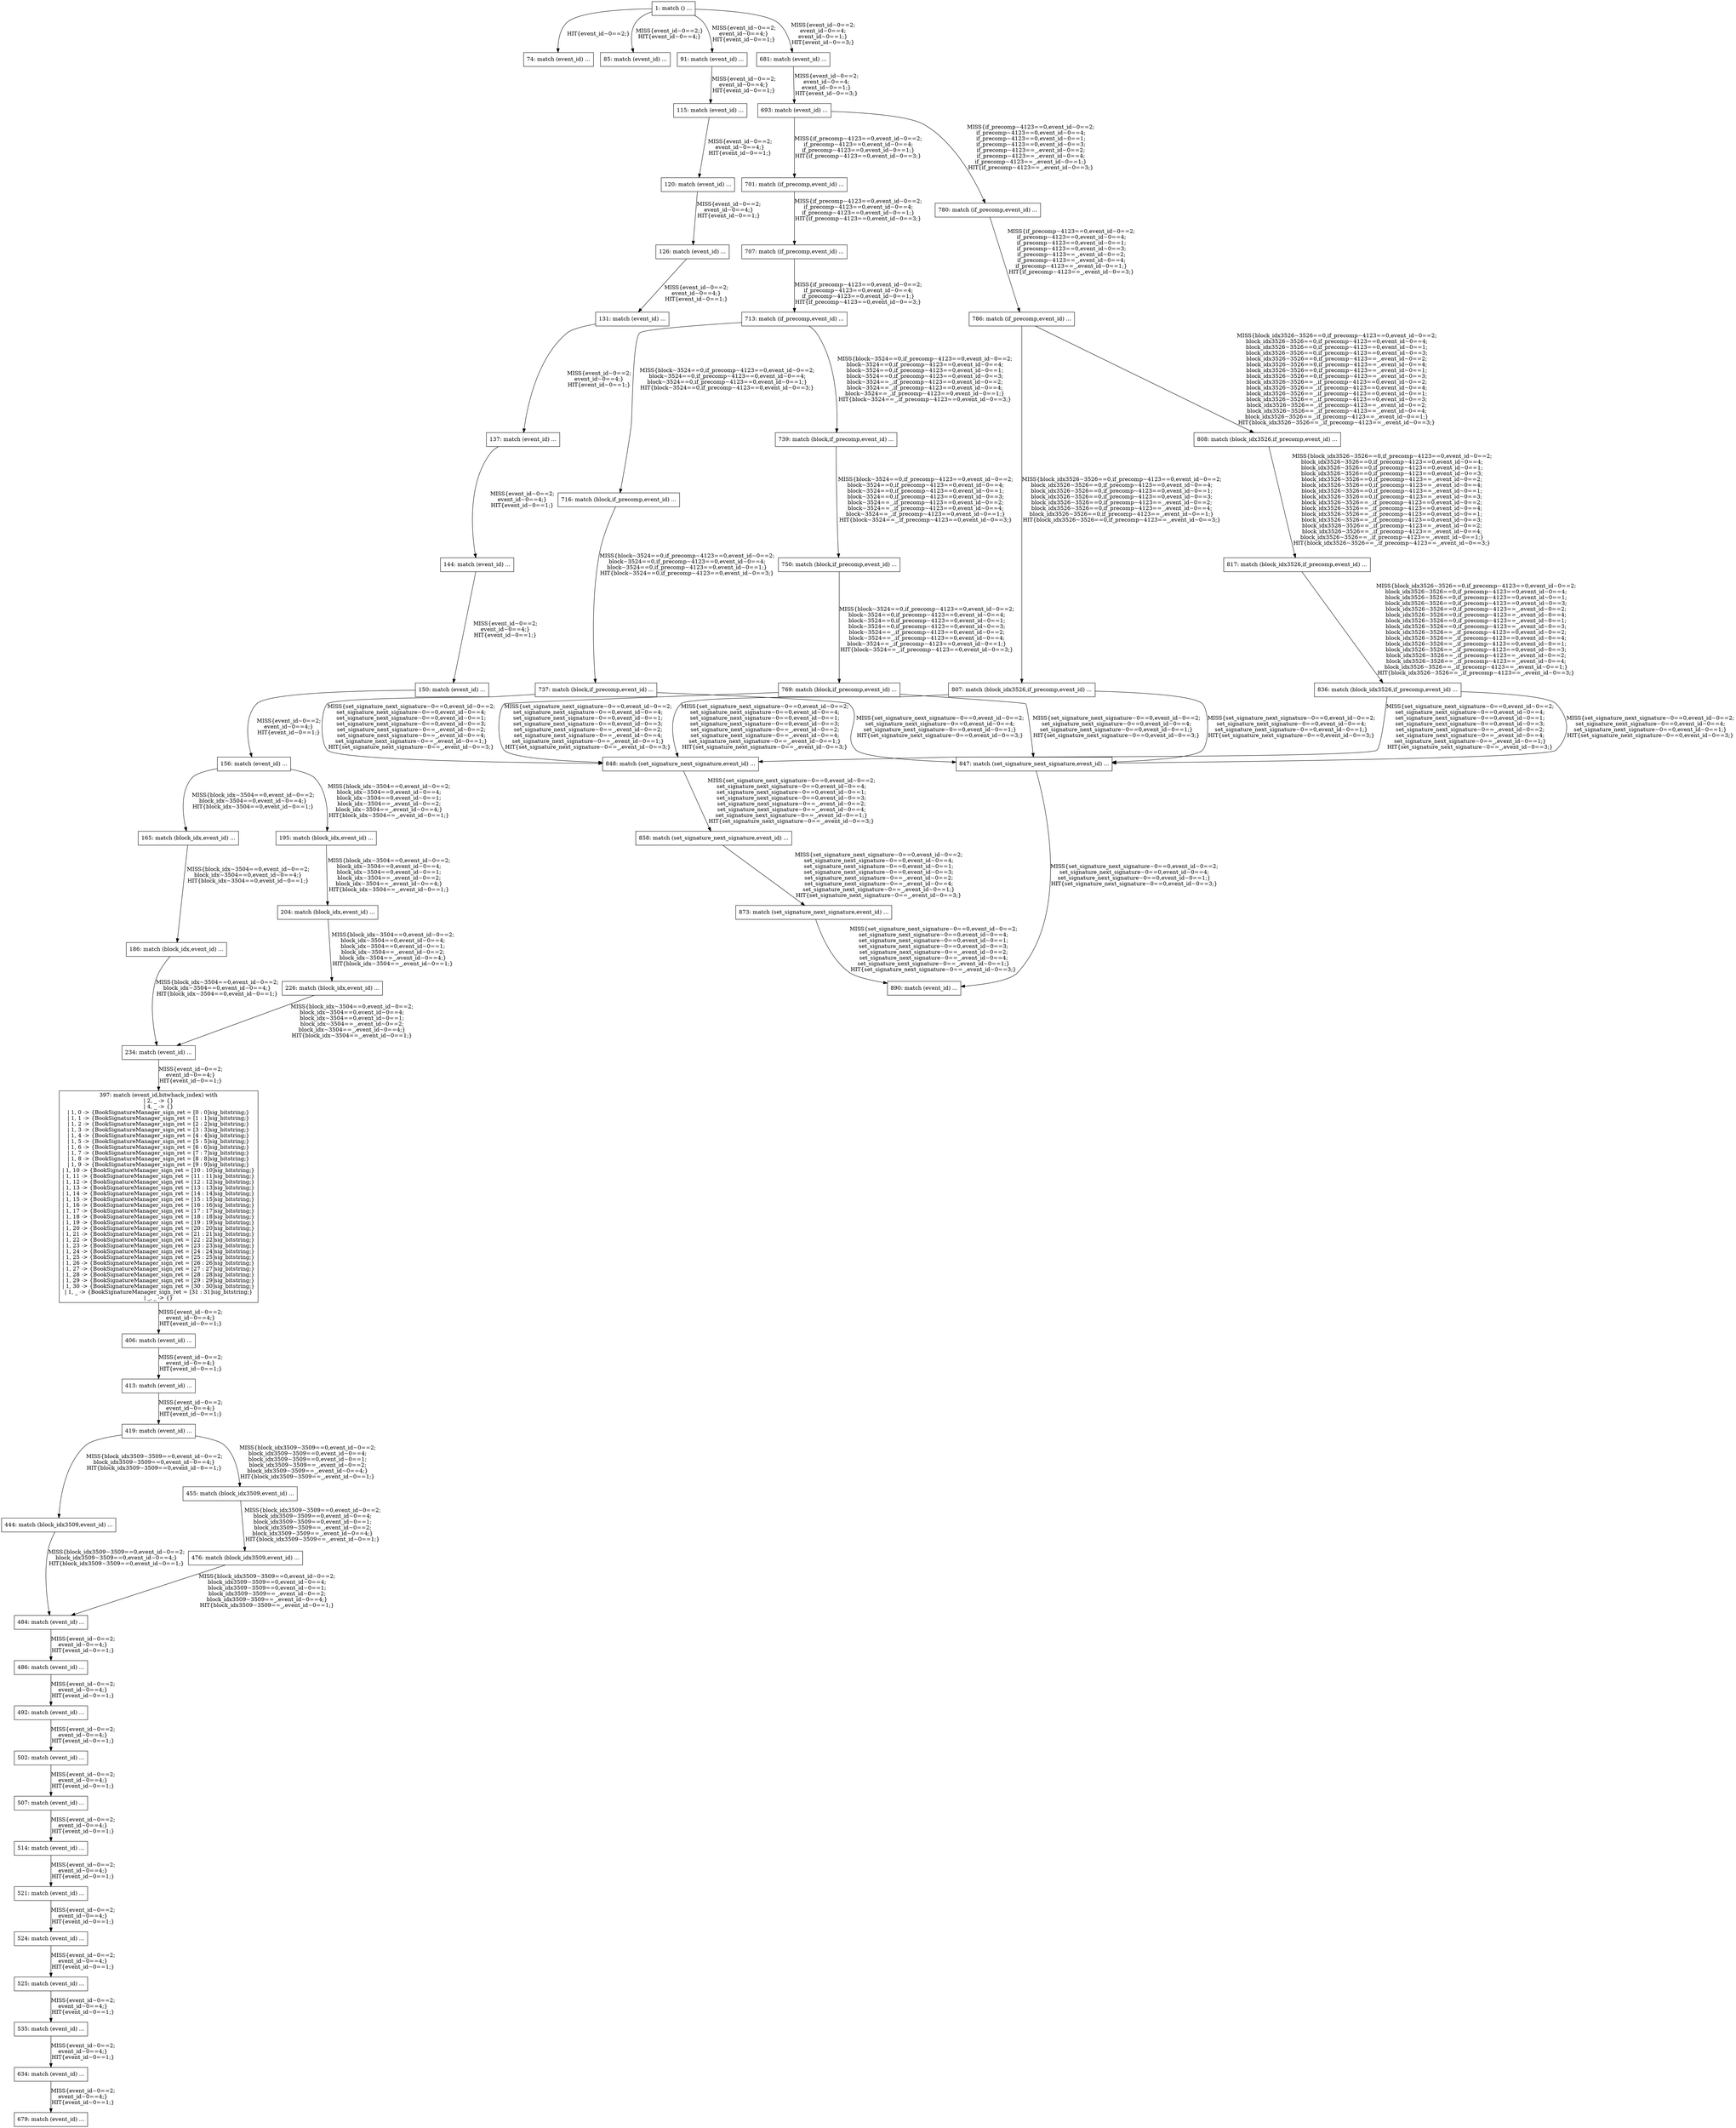 digraph G {
  "1: match () ...
" [shape=box, ];
  "74: match (event_id) ...
" [shape=box, ];
  "85: match (event_id) ...
" [shape=box, ];
  "91: match (event_id) ...
" [shape=box, ];
  "115: match (event_id) ...
" [shape=box, ];
  "120: match (event_id) ...
" [shape=box, ];
  "126: match (event_id) ...
" [shape=box, ];
  "131: match (event_id) ...
" [shape=box, ];
  "137: match (event_id) ...
" [shape=box, ];
  "144: match (event_id) ...
" [shape=box, ];
  "150: match (event_id) ...
" [shape=box, ];
  "156: match (event_id) ...
" [shape=box, ];
  "165: match (block_idx,event_id) ...
" [shape=box, ];
  "186: match (block_idx,event_id) ...
" [shape=box, ];
  "195: match (block_idx,event_id) ...
" [shape=box, ];
  "204: match (block_idx,event_id) ...
" [shape=box, ];
  "226: match (block_idx,event_id) ...
" [shape=box, ];
  "234: match (event_id) ...
" [shape=box, ];
  "397: match (event_id,bitwhack_index) with
| 2, _ -> {}
| 4, _ -> {}
| 1, 0 -> {BookSignatureManager_sign_ret = [0 : 0]sig_bitstring;}
| 1, 1 -> {BookSignatureManager_sign_ret = [1 : 1]sig_bitstring;}
| 1, 2 -> {BookSignatureManager_sign_ret = [2 : 2]sig_bitstring;}
| 1, 3 -> {BookSignatureManager_sign_ret = [3 : 3]sig_bitstring;}
| 1, 4 -> {BookSignatureManager_sign_ret = [4 : 4]sig_bitstring;}
| 1, 5 -> {BookSignatureManager_sign_ret = [5 : 5]sig_bitstring;}
| 1, 6 -> {BookSignatureManager_sign_ret = [6 : 6]sig_bitstring;}
| 1, 7 -> {BookSignatureManager_sign_ret = [7 : 7]sig_bitstring;}
| 1, 8 -> {BookSignatureManager_sign_ret = [8 : 8]sig_bitstring;}
| 1, 9 -> {BookSignatureManager_sign_ret = [9 : 9]sig_bitstring;}
| 1, 10 -> {BookSignatureManager_sign_ret = [10 : 10]sig_bitstring;}
| 1, 11 -> {BookSignatureManager_sign_ret = [11 : 11]sig_bitstring;}
| 1, 12 -> {BookSignatureManager_sign_ret = [12 : 12]sig_bitstring;}
| 1, 13 -> {BookSignatureManager_sign_ret = [13 : 13]sig_bitstring;}
| 1, 14 -> {BookSignatureManager_sign_ret = [14 : 14]sig_bitstring;}
| 1, 15 -> {BookSignatureManager_sign_ret = [15 : 15]sig_bitstring;}
| 1, 16 -> {BookSignatureManager_sign_ret = [16 : 16]sig_bitstring;}
| 1, 17 -> {BookSignatureManager_sign_ret = [17 : 17]sig_bitstring;}
| 1, 18 -> {BookSignatureManager_sign_ret = [18 : 18]sig_bitstring;}
| 1, 19 -> {BookSignatureManager_sign_ret = [19 : 19]sig_bitstring;}
| 1, 20 -> {BookSignatureManager_sign_ret = [20 : 20]sig_bitstring;}
| 1, 21 -> {BookSignatureManager_sign_ret = [21 : 21]sig_bitstring;}
| 1, 22 -> {BookSignatureManager_sign_ret = [22 : 22]sig_bitstring;}
| 1, 23 -> {BookSignatureManager_sign_ret = [23 : 23]sig_bitstring;}
| 1, 24 -> {BookSignatureManager_sign_ret = [24 : 24]sig_bitstring;}
| 1, 25 -> {BookSignatureManager_sign_ret = [25 : 25]sig_bitstring;}
| 1, 26 -> {BookSignatureManager_sign_ret = [26 : 26]sig_bitstring;}
| 1, 27 -> {BookSignatureManager_sign_ret = [27 : 27]sig_bitstring;}
| 1, 28 -> {BookSignatureManager_sign_ret = [28 : 28]sig_bitstring;}
| 1, 29 -> {BookSignatureManager_sign_ret = [29 : 29]sig_bitstring;}
| 1, 30 -> {BookSignatureManager_sign_ret = [30 : 30]sig_bitstring;}
| 1, _ -> {BookSignatureManager_sign_ret = [31 : 31]sig_bitstring;}
| _, _ -> {}" [
  shape=box, ];
  "406: match (event_id) ...
" [shape=box, ];
  "413: match (event_id) ...
" [shape=box, ];
  "419: match (event_id) ...
" [shape=box, ];
  "444: match (block_idx3509,event_id) ...
" [shape=box, ];
  "455: match (block_idx3509,event_id) ...
" [shape=box, ];
  "476: match (block_idx3509,event_id) ...
" [shape=box, ];
  "484: match (event_id) ...
" [shape=box, ];
  "486: match (event_id) ...
" [shape=box, ];
  "492: match (event_id) ...
" [shape=box, ];
  "502: match (event_id) ...
" [shape=box, ];
  "507: match (event_id) ...
" [shape=box, ];
  "514: match (event_id) ...
" [shape=box, ];
  "521: match (event_id) ...
" [shape=box, ];
  "524: match (event_id) ...
" [shape=box, ];
  "525: match (event_id) ...
" [shape=box, ];
  "535: match (event_id) ...
" [shape=box, ];
  "634: match (event_id) ...
" [shape=box, ];
  "679: match (event_id) ...
" [shape=box, ];
  "681: match (event_id) ...
" [shape=box, ];
  "693: match (event_id) ...
" [shape=box, ];
  "701: match (if_precomp,event_id) ...
" [shape=box, ];
  "707: match (if_precomp,event_id) ...
" [shape=box, ];
  "713: match (if_precomp,event_id) ...
" [shape=box, ];
  "716: match (block,if_precomp,event_id) ...
" [shape=box, ];
  "737: match (block,if_precomp,event_id) ...
" [shape=box, ];
  "739: match (block,if_precomp,event_id) ...
" [shape=box, ];
  "750: match (block,if_precomp,event_id) ...
" [shape=box, ];
  "769: match (block,if_precomp,event_id) ...
" [shape=box, ];
  "780: match (if_precomp,event_id) ...
" [shape=box, ];
  "786: match (if_precomp,event_id) ...
" [shape=box, ];
  "807: match (block_idx3526,if_precomp,event_id) ...
" [shape=box, ];
  "808: match (block_idx3526,if_precomp,event_id) ...
" [shape=box, ];
  "817: match (block_idx3526,if_precomp,event_id) ...
" [shape=box, ];
  "836: match (block_idx3526,if_precomp,event_id) ...
" [shape=box, ];
  "847: match (set_signature_next_signature,event_id) ...
" [shape=box, ];
  "848: match (set_signature_next_signature,event_id) ...
" [shape=box, ];
  "858: match (set_signature_next_signature,event_id) ...
" [shape=box, ];
  "873: match (set_signature_next_signature,event_id) ...
" [shape=box, ];
  "890: match (event_id) ...
" [shape=box, ];
  
  
  "1: match () ...
" -> "74: match (event_id) ...
" [label="HIT{event_id~0==2;}",
                                                     ];
  "1: match () ...
" -> "85: match (event_id) ...
" [label="MISS{event_id~0==2;}
HIT{event_id~0==4;}",
                                                     ];
  "1: match () ...
" -> "91: match (event_id) ...
" [label="MISS{event_id~0==2;
event_id~0==4;}
HIT{event_id~0==1;}",
                                                     ];
  "1: match () ...
" -> "681: match (event_id) ...
" [label="MISS{event_id~0==2;
event_id~0==4;
event_id~0==1;}
HIT{event_id~0==3;}",
                                                      ];
  "91: match (event_id) ...
" -> "115: match (event_id) ...
" [label="MISS{event_id~0==2;
event_id~0==4;}
HIT{event_id~0==1;}",
                                                               ];
  "115: match (event_id) ...
" -> "120: match (event_id) ...
" [label="MISS{event_id~0==2;
event_id~0==4;}
HIT{event_id~0==1;}",
                                                                ];
  "120: match (event_id) ...
" -> "126: match (event_id) ...
" [label="MISS{event_id~0==2;
event_id~0==4;}
HIT{event_id~0==1;}",
                                                                ];
  "126: match (event_id) ...
" -> "131: match (event_id) ...
" [label="MISS{event_id~0==2;
event_id~0==4;}
HIT{event_id~0==1;}",
                                                                ];
  "131: match (event_id) ...
" -> "137: match (event_id) ...
" [label="MISS{event_id~0==2;
event_id~0==4;}
HIT{event_id~0==1;}",
                                                                ];
  "137: match (event_id) ...
" -> "144: match (event_id) ...
" [label="MISS{event_id~0==2;
event_id~0==4;}
HIT{event_id~0==1;}",
                                                                ];
  "144: match (event_id) ...
" -> "150: match (event_id) ...
" [label="MISS{event_id~0==2;
event_id~0==4;}
HIT{event_id~0==1;}",
                                                                ];
  "150: match (event_id) ...
" -> "156: match (event_id) ...
" [label="MISS{event_id~0==2;
event_id~0==4;}
HIT{event_id~0==1;}",
                                                                ];
  "156: match (event_id) ...
" -> "165: match (block_idx,event_id) ...
" [
  label="MISS{block_idx~3504==0,event_id~0==2;
block_idx~3504==0,event_id~0==4;}
HIT{block_idx~3504==0,event_id~0==1;}",
  ];
  "156: match (event_id) ...
" -> "195: match (block_idx,event_id) ...
" [
  label="MISS{block_idx~3504==0,event_id~0==2;
block_idx~3504==0,event_id~0==4;
block_idx~3504==0,event_id~0==1;
block_idx~3504==_,event_id~0==2;
block_idx~3504==_,event_id~0==4;}
HIT{block_idx~3504==_,event_id~0==1;}",
  ];
  "165: match (block_idx,event_id) ...
" -> "186: match (block_idx,event_id) ...
" [
  label="MISS{block_idx~3504==0,event_id~0==2;
block_idx~3504==0,event_id~0==4;}
HIT{block_idx~3504==0,event_id~0==1;}",
  ];
  "186: match (block_idx,event_id) ...
" -> "234: match (event_id) ...
" [
  label="MISS{block_idx~3504==0,event_id~0==2;
block_idx~3504==0,event_id~0==4;}
HIT{block_idx~3504==0,event_id~0==1;}",
  ];
  "195: match (block_idx,event_id) ...
" -> "204: match (block_idx,event_id) ...
" [
  label="MISS{block_idx~3504==0,event_id~0==2;
block_idx~3504==0,event_id~0==4;
block_idx~3504==0,event_id~0==1;
block_idx~3504==_,event_id~0==2;
block_idx~3504==_,event_id~0==4;}
HIT{block_idx~3504==_,event_id~0==1;}",
  ];
  "204: match (block_idx,event_id) ...
" -> "226: match (block_idx,event_id) ...
" [
  label="MISS{block_idx~3504==0,event_id~0==2;
block_idx~3504==0,event_id~0==4;
block_idx~3504==0,event_id~0==1;
block_idx~3504==_,event_id~0==2;
block_idx~3504==_,event_id~0==4;}
HIT{block_idx~3504==_,event_id~0==1;}",
  ];
  "226: match (block_idx,event_id) ...
" -> "234: match (event_id) ...
" [
  label="MISS{block_idx~3504==0,event_id~0==2;
block_idx~3504==0,event_id~0==4;
block_idx~3504==0,event_id~0==1;
block_idx~3504==_,event_id~0==2;
block_idx~3504==_,event_id~0==4;}
HIT{block_idx~3504==_,event_id~0==1;}",
  ];
  "234: match (event_id) ...
" -> "397: match (event_id,bitwhack_index) with
| 2, _ -> {}
| 4, _ -> {}
| 1, 0 -> {BookSignatureManager_sign_ret = [0 : 0]sig_bitstring;}
| 1, 1 -> {BookSignatureManager_sign_ret = [1 : 1]sig_bitstring;}
| 1, 2 -> {BookSignatureManager_sign_ret = [2 : 2]sig_bitstring;}
| 1, 3 -> {BookSignatureManager_sign_ret = [3 : 3]sig_bitstring;}
| 1, 4 -> {BookSignatureManager_sign_ret = [4 : 4]sig_bitstring;}
| 1, 5 -> {BookSignatureManager_sign_ret = [5 : 5]sig_bitstring;}
| 1, 6 -> {BookSignatureManager_sign_ret = [6 : 6]sig_bitstring;}
| 1, 7 -> {BookSignatureManager_sign_ret = [7 : 7]sig_bitstring;}
| 1, 8 -> {BookSignatureManager_sign_ret = [8 : 8]sig_bitstring;}
| 1, 9 -> {BookSignatureManager_sign_ret = [9 : 9]sig_bitstring;}
| 1, 10 -> {BookSignatureManager_sign_ret = [10 : 10]sig_bitstring;}
| 1, 11 -> {BookSignatureManager_sign_ret = [11 : 11]sig_bitstring;}
| 1, 12 -> {BookSignatureManager_sign_ret = [12 : 12]sig_bitstring;}
| 1, 13 -> {BookSignatureManager_sign_ret = [13 : 13]sig_bitstring;}
| 1, 14 -> {BookSignatureManager_sign_ret = [14 : 14]sig_bitstring;}
| 1, 15 -> {BookSignatureManager_sign_ret = [15 : 15]sig_bitstring;}
| 1, 16 -> {BookSignatureManager_sign_ret = [16 : 16]sig_bitstring;}
| 1, 17 -> {BookSignatureManager_sign_ret = [17 : 17]sig_bitstring;}
| 1, 18 -> {BookSignatureManager_sign_ret = [18 : 18]sig_bitstring;}
| 1, 19 -> {BookSignatureManager_sign_ret = [19 : 19]sig_bitstring;}
| 1, 20 -> {BookSignatureManager_sign_ret = [20 : 20]sig_bitstring;}
| 1, 21 -> {BookSignatureManager_sign_ret = [21 : 21]sig_bitstring;}
| 1, 22 -> {BookSignatureManager_sign_ret = [22 : 22]sig_bitstring;}
| 1, 23 -> {BookSignatureManager_sign_ret = [23 : 23]sig_bitstring;}
| 1, 24 -> {BookSignatureManager_sign_ret = [24 : 24]sig_bitstring;}
| 1, 25 -> {BookSignatureManager_sign_ret = [25 : 25]sig_bitstring;}
| 1, 26 -> {BookSignatureManager_sign_ret = [26 : 26]sig_bitstring;}
| 1, 27 -> {BookSignatureManager_sign_ret = [27 : 27]sig_bitstring;}
| 1, 28 -> {BookSignatureManager_sign_ret = [28 : 28]sig_bitstring;}
| 1, 29 -> {BookSignatureManager_sign_ret = [29 : 29]sig_bitstring;}
| 1, 30 -> {BookSignatureManager_sign_ret = [30 : 30]sig_bitstring;}
| 1, _ -> {BookSignatureManager_sign_ret = [31 : 31]sig_bitstring;}
| _, _ -> {}" [
  label="MISS{event_id~0==2;
event_id~0==4;}
HIT{event_id~0==1;}", ];
  "397: match (event_id,bitwhack_index) with
| 2, _ -> {}
| 4, _ -> {}
| 1, 0 -> {BookSignatureManager_sign_ret = [0 : 0]sig_bitstring;}
| 1, 1 -> {BookSignatureManager_sign_ret = [1 : 1]sig_bitstring;}
| 1, 2 -> {BookSignatureManager_sign_ret = [2 : 2]sig_bitstring;}
| 1, 3 -> {BookSignatureManager_sign_ret = [3 : 3]sig_bitstring;}
| 1, 4 -> {BookSignatureManager_sign_ret = [4 : 4]sig_bitstring;}
| 1, 5 -> {BookSignatureManager_sign_ret = [5 : 5]sig_bitstring;}
| 1, 6 -> {BookSignatureManager_sign_ret = [6 : 6]sig_bitstring;}
| 1, 7 -> {BookSignatureManager_sign_ret = [7 : 7]sig_bitstring;}
| 1, 8 -> {BookSignatureManager_sign_ret = [8 : 8]sig_bitstring;}
| 1, 9 -> {BookSignatureManager_sign_ret = [9 : 9]sig_bitstring;}
| 1, 10 -> {BookSignatureManager_sign_ret = [10 : 10]sig_bitstring;}
| 1, 11 -> {BookSignatureManager_sign_ret = [11 : 11]sig_bitstring;}
| 1, 12 -> {BookSignatureManager_sign_ret = [12 : 12]sig_bitstring;}
| 1, 13 -> {BookSignatureManager_sign_ret = [13 : 13]sig_bitstring;}
| 1, 14 -> {BookSignatureManager_sign_ret = [14 : 14]sig_bitstring;}
| 1, 15 -> {BookSignatureManager_sign_ret = [15 : 15]sig_bitstring;}
| 1, 16 -> {BookSignatureManager_sign_ret = [16 : 16]sig_bitstring;}
| 1, 17 -> {BookSignatureManager_sign_ret = [17 : 17]sig_bitstring;}
| 1, 18 -> {BookSignatureManager_sign_ret = [18 : 18]sig_bitstring;}
| 1, 19 -> {BookSignatureManager_sign_ret = [19 : 19]sig_bitstring;}
| 1, 20 -> {BookSignatureManager_sign_ret = [20 : 20]sig_bitstring;}
| 1, 21 -> {BookSignatureManager_sign_ret = [21 : 21]sig_bitstring;}
| 1, 22 -> {BookSignatureManager_sign_ret = [22 : 22]sig_bitstring;}
| 1, 23 -> {BookSignatureManager_sign_ret = [23 : 23]sig_bitstring;}
| 1, 24 -> {BookSignatureManager_sign_ret = [24 : 24]sig_bitstring;}
| 1, 25 -> {BookSignatureManager_sign_ret = [25 : 25]sig_bitstring;}
| 1, 26 -> {BookSignatureManager_sign_ret = [26 : 26]sig_bitstring;}
| 1, 27 -> {BookSignatureManager_sign_ret = [27 : 27]sig_bitstring;}
| 1, 28 -> {BookSignatureManager_sign_ret = [28 : 28]sig_bitstring;}
| 1, 29 -> {BookSignatureManager_sign_ret = [29 : 29]sig_bitstring;}
| 1, 30 -> {BookSignatureManager_sign_ret = [30 : 30]sig_bitstring;}
| 1, _ -> {BookSignatureManager_sign_ret = [31 : 31]sig_bitstring;}
| _, _ -> {}" -> "406: match (event_id) ...
" [
  label="MISS{event_id~0==2;
event_id~0==4;}
HIT{event_id~0==1;}", ];
  "406: match (event_id) ...
" -> "413: match (event_id) ...
" [label="MISS{event_id~0==2;
event_id~0==4;}
HIT{event_id~0==1;}",
                                                                ];
  "413: match (event_id) ...
" -> "419: match (event_id) ...
" [label="MISS{event_id~0==2;
event_id~0==4;}
HIT{event_id~0==1;}",
                                                                ];
  "419: match (event_id) ...
" -> "444: match (block_idx3509,event_id) ...
" [
  label="MISS{block_idx3509~3509==0,event_id~0==2;
block_idx3509~3509==0,event_id~0==4;}
HIT{block_idx3509~3509==0,event_id~0==1;}",
  ];
  "419: match (event_id) ...
" -> "455: match (block_idx3509,event_id) ...
" [
  label="MISS{block_idx3509~3509==0,event_id~0==2;
block_idx3509~3509==0,event_id~0==4;
block_idx3509~3509==0,event_id~0==1;
block_idx3509~3509==_,event_id~0==2;
block_idx3509~3509==_,event_id~0==4;}
HIT{block_idx3509~3509==_,event_id~0==1;}",
  ];
  "444: match (block_idx3509,event_id) ...
" -> "484: match (event_id) ...
" [
  label="MISS{block_idx3509~3509==0,event_id~0==2;
block_idx3509~3509==0,event_id~0==4;}
HIT{block_idx3509~3509==0,event_id~0==1;}",
  ];
  "455: match (block_idx3509,event_id) ...
" -> "476: match (block_idx3509,event_id) ...
" [
  label="MISS{block_idx3509~3509==0,event_id~0==2;
block_idx3509~3509==0,event_id~0==4;
block_idx3509~3509==0,event_id~0==1;
block_idx3509~3509==_,event_id~0==2;
block_idx3509~3509==_,event_id~0==4;}
HIT{block_idx3509~3509==_,event_id~0==1;}",
  ];
  "476: match (block_idx3509,event_id) ...
" -> "484: match (event_id) ...
" [
  label="MISS{block_idx3509~3509==0,event_id~0==2;
block_idx3509~3509==0,event_id~0==4;
block_idx3509~3509==0,event_id~0==1;
block_idx3509~3509==_,event_id~0==2;
block_idx3509~3509==_,event_id~0==4;}
HIT{block_idx3509~3509==_,event_id~0==1;}",
  ];
  "484: match (event_id) ...
" -> "486: match (event_id) ...
" [label="MISS{event_id~0==2;
event_id~0==4;}
HIT{event_id~0==1;}",
                                                                ];
  "486: match (event_id) ...
" -> "492: match (event_id) ...
" [label="MISS{event_id~0==2;
event_id~0==4;}
HIT{event_id~0==1;}",
                                                                ];
  "492: match (event_id) ...
" -> "502: match (event_id) ...
" [label="MISS{event_id~0==2;
event_id~0==4;}
HIT{event_id~0==1;}",
                                                                ];
  "502: match (event_id) ...
" -> "507: match (event_id) ...
" [label="MISS{event_id~0==2;
event_id~0==4;}
HIT{event_id~0==1;}",
                                                                ];
  "507: match (event_id) ...
" -> "514: match (event_id) ...
" [label="MISS{event_id~0==2;
event_id~0==4;}
HIT{event_id~0==1;}",
                                                                ];
  "514: match (event_id) ...
" -> "521: match (event_id) ...
" [label="MISS{event_id~0==2;
event_id~0==4;}
HIT{event_id~0==1;}",
                                                                ];
  "521: match (event_id) ...
" -> "524: match (event_id) ...
" [label="MISS{event_id~0==2;
event_id~0==4;}
HIT{event_id~0==1;}",
                                                                ];
  "524: match (event_id) ...
" -> "525: match (event_id) ...
" [label="MISS{event_id~0==2;
event_id~0==4;}
HIT{event_id~0==1;}",
                                                                ];
  "525: match (event_id) ...
" -> "535: match (event_id) ...
" [label="MISS{event_id~0==2;
event_id~0==4;}
HIT{event_id~0==1;}",
                                                                ];
  "535: match (event_id) ...
" -> "634: match (event_id) ...
" [label="MISS{event_id~0==2;
event_id~0==4;}
HIT{event_id~0==1;}",
                                                                ];
  "634: match (event_id) ...
" -> "679: match (event_id) ...
" [label="MISS{event_id~0==2;
event_id~0==4;}
HIT{event_id~0==1;}",
                                                                ];
  "681: match (event_id) ...
" -> "693: match (event_id) ...
" [label="MISS{event_id~0==2;
event_id~0==4;
event_id~0==1;}
HIT{event_id~0==3;}",
                                                                ];
  "693: match (event_id) ...
" -> "701: match (if_precomp,event_id) ...
" [
  label="MISS{if_precomp~4123==0,event_id~0==2;
if_precomp~4123==0,event_id~0==4;
if_precomp~4123==0,event_id~0==1;}
HIT{if_precomp~4123==0,event_id~0==3;}",
  ];
  "693: match (event_id) ...
" -> "780: match (if_precomp,event_id) ...
" [
  label="MISS{if_precomp~4123==0,event_id~0==2;
if_precomp~4123==0,event_id~0==4;
if_precomp~4123==0,event_id~0==1;
if_precomp~4123==0,event_id~0==3;
if_precomp~4123==_,event_id~0==2;
if_precomp~4123==_,event_id~0==4;
if_precomp~4123==_,event_id~0==1;}
HIT{if_precomp~4123==_,event_id~0==3;}",
  ];
  "701: match (if_precomp,event_id) ...
" -> "707: match (if_precomp,event_id) ...
" [
  label="MISS{if_precomp~4123==0,event_id~0==2;
if_precomp~4123==0,event_id~0==4;
if_precomp~4123==0,event_id~0==1;}
HIT{if_precomp~4123==0,event_id~0==3;}",
  ];
  "707: match (if_precomp,event_id) ...
" -> "713: match (if_precomp,event_id) ...
" [
  label="MISS{if_precomp~4123==0,event_id~0==2;
if_precomp~4123==0,event_id~0==4;
if_precomp~4123==0,event_id~0==1;}
HIT{if_precomp~4123==0,event_id~0==3;}",
  ];
  "713: match (if_precomp,event_id) ...
" -> "716: match (block,if_precomp,event_id) ...
" [
  label="MISS{block~3524==0,if_precomp~4123==0,event_id~0==2;
block~3524==0,if_precomp~4123==0,event_id~0==4;
block~3524==0,if_precomp~4123==0,event_id~0==1;}
HIT{block~3524==0,if_precomp~4123==0,event_id~0==3;}",
  ];
  "713: match (if_precomp,event_id) ...
" -> "739: match (block,if_precomp,event_id) ...
" [
  label="MISS{block~3524==0,if_precomp~4123==0,event_id~0==2;
block~3524==0,if_precomp~4123==0,event_id~0==4;
block~3524==0,if_precomp~4123==0,event_id~0==1;
block~3524==0,if_precomp~4123==0,event_id~0==3;
block~3524==_,if_precomp~4123==0,event_id~0==2;
block~3524==_,if_precomp~4123==0,event_id~0==4;
block~3524==_,if_precomp~4123==0,event_id~0==1;}
HIT{block~3524==_,if_precomp~4123==0,event_id~0==3;}",
  ];
  "716: match (block,if_precomp,event_id) ...
" -> "737: match (block,if_precomp,event_id) ...
" [
  label="MISS{block~3524==0,if_precomp~4123==0,event_id~0==2;
block~3524==0,if_precomp~4123==0,event_id~0==4;
block~3524==0,if_precomp~4123==0,event_id~0==1;}
HIT{block~3524==0,if_precomp~4123==0,event_id~0==3;}",
  ];
  "737: match (block,if_precomp,event_id) ...
" -> "847: match (set_signature_next_signature,event_id) ...
" [
  label="MISS{set_signature_next_signature~0==0,event_id~0==2;
set_signature_next_signature~0==0,event_id~0==4;
set_signature_next_signature~0==0,event_id~0==1;}
HIT{set_signature_next_signature~0==0,event_id~0==3;}",
  ];
  "737: match (block,if_precomp,event_id) ...
" -> "848: match (set_signature_next_signature,event_id) ...
" [
  label="MISS{set_signature_next_signature~0==0,event_id~0==2;
set_signature_next_signature~0==0,event_id~0==4;
set_signature_next_signature~0==0,event_id~0==1;
set_signature_next_signature~0==0,event_id~0==3;
set_signature_next_signature~0==_,event_id~0==2;
set_signature_next_signature~0==_,event_id~0==4;
set_signature_next_signature~0==_,event_id~0==1;}
HIT{set_signature_next_signature~0==_,event_id~0==3;}",
  ];
  "739: match (block,if_precomp,event_id) ...
" -> "750: match (block,if_precomp,event_id) ...
" [
  label="MISS{block~3524==0,if_precomp~4123==0,event_id~0==2;
block~3524==0,if_precomp~4123==0,event_id~0==4;
block~3524==0,if_precomp~4123==0,event_id~0==1;
block~3524==0,if_precomp~4123==0,event_id~0==3;
block~3524==_,if_precomp~4123==0,event_id~0==2;
block~3524==_,if_precomp~4123==0,event_id~0==4;
block~3524==_,if_precomp~4123==0,event_id~0==1;}
HIT{block~3524==_,if_precomp~4123==0,event_id~0==3;}",
  ];
  "750: match (block,if_precomp,event_id) ...
" -> "769: match (block,if_precomp,event_id) ...
" [
  label="MISS{block~3524==0,if_precomp~4123==0,event_id~0==2;
block~3524==0,if_precomp~4123==0,event_id~0==4;
block~3524==0,if_precomp~4123==0,event_id~0==1;
block~3524==0,if_precomp~4123==0,event_id~0==3;
block~3524==_,if_precomp~4123==0,event_id~0==2;
block~3524==_,if_precomp~4123==0,event_id~0==4;
block~3524==_,if_precomp~4123==0,event_id~0==1;}
HIT{block~3524==_,if_precomp~4123==0,event_id~0==3;}",
  ];
  "769: match (block,if_precomp,event_id) ...
" -> "847: match (set_signature_next_signature,event_id) ...
" [
  label="MISS{set_signature_next_signature~0==0,event_id~0==2;
set_signature_next_signature~0==0,event_id~0==4;
set_signature_next_signature~0==0,event_id~0==1;}
HIT{set_signature_next_signature~0==0,event_id~0==3;}",
  ];
  "769: match (block,if_precomp,event_id) ...
" -> "848: match (set_signature_next_signature,event_id) ...
" [
  label="MISS{set_signature_next_signature~0==0,event_id~0==2;
set_signature_next_signature~0==0,event_id~0==4;
set_signature_next_signature~0==0,event_id~0==1;
set_signature_next_signature~0==0,event_id~0==3;
set_signature_next_signature~0==_,event_id~0==2;
set_signature_next_signature~0==_,event_id~0==4;
set_signature_next_signature~0==_,event_id~0==1;}
HIT{set_signature_next_signature~0==_,event_id~0==3;}",
  ];
  "780: match (if_precomp,event_id) ...
" -> "786: match (if_precomp,event_id) ...
" [
  label="MISS{if_precomp~4123==0,event_id~0==2;
if_precomp~4123==0,event_id~0==4;
if_precomp~4123==0,event_id~0==1;
if_precomp~4123==0,event_id~0==3;
if_precomp~4123==_,event_id~0==2;
if_precomp~4123==_,event_id~0==4;
if_precomp~4123==_,event_id~0==1;}
HIT{if_precomp~4123==_,event_id~0==3;}",
  ];
  "786: match (if_precomp,event_id) ...
" -> "807: match (block_idx3526,if_precomp,event_id) ...
" [
  label="MISS{block_idx3526~3526==0,if_precomp~4123==0,event_id~0==2;
block_idx3526~3526==0,if_precomp~4123==0,event_id~0==4;
block_idx3526~3526==0,if_precomp~4123==0,event_id~0==1;
block_idx3526~3526==0,if_precomp~4123==0,event_id~0==3;
block_idx3526~3526==0,if_precomp~4123==_,event_id~0==2;
block_idx3526~3526==0,if_precomp~4123==_,event_id~0==4;
block_idx3526~3526==0,if_precomp~4123==_,event_id~0==1;}
HIT{block_idx3526~3526==0,if_precomp~4123==_,event_id~0==3;}",
  ];
  "786: match (if_precomp,event_id) ...
" -> "808: match (block_idx3526,if_precomp,event_id) ...
" [
  label="MISS{block_idx3526~3526==0,if_precomp~4123==0,event_id~0==2;
block_idx3526~3526==0,if_precomp~4123==0,event_id~0==4;
block_idx3526~3526==0,if_precomp~4123==0,event_id~0==1;
block_idx3526~3526==0,if_precomp~4123==0,event_id~0==3;
block_idx3526~3526==0,if_precomp~4123==_,event_id~0==2;
block_idx3526~3526==0,if_precomp~4123==_,event_id~0==4;
block_idx3526~3526==0,if_precomp~4123==_,event_id~0==1;
block_idx3526~3526==0,if_precomp~4123==_,event_id~0==3;
block_idx3526~3526==_,if_precomp~4123==0,event_id~0==2;
block_idx3526~3526==_,if_precomp~4123==0,event_id~0==4;
block_idx3526~3526==_,if_precomp~4123==0,event_id~0==1;
block_idx3526~3526==_,if_precomp~4123==0,event_id~0==3;
block_idx3526~3526==_,if_precomp~4123==_,event_id~0==2;
block_idx3526~3526==_,if_precomp~4123==_,event_id~0==4;
block_idx3526~3526==_,if_precomp~4123==_,event_id~0==1;}
HIT{block_idx3526~3526==_,if_precomp~4123==_,event_id~0==3;}",
  ];
  "807: match (block_idx3526,if_precomp,event_id) ...
" -> "847: match (set_signature_next_signature,event_id) ...
" [
  label="MISS{set_signature_next_signature~0==0,event_id~0==2;
set_signature_next_signature~0==0,event_id~0==4;
set_signature_next_signature~0==0,event_id~0==1;}
HIT{set_signature_next_signature~0==0,event_id~0==3;}",
  ];
  "807: match (block_idx3526,if_precomp,event_id) ...
" -> "848: match (set_signature_next_signature,event_id) ...
" [
  label="MISS{set_signature_next_signature~0==0,event_id~0==2;
set_signature_next_signature~0==0,event_id~0==4;
set_signature_next_signature~0==0,event_id~0==1;
set_signature_next_signature~0==0,event_id~0==3;
set_signature_next_signature~0==_,event_id~0==2;
set_signature_next_signature~0==_,event_id~0==4;
set_signature_next_signature~0==_,event_id~0==1;}
HIT{set_signature_next_signature~0==_,event_id~0==3;}",
  ];
  "808: match (block_idx3526,if_precomp,event_id) ...
" -> "817: match (block_idx3526,if_precomp,event_id) ...
" [
  label="MISS{block_idx3526~3526==0,if_precomp~4123==0,event_id~0==2;
block_idx3526~3526==0,if_precomp~4123==0,event_id~0==4;
block_idx3526~3526==0,if_precomp~4123==0,event_id~0==1;
block_idx3526~3526==0,if_precomp~4123==0,event_id~0==3;
block_idx3526~3526==0,if_precomp~4123==_,event_id~0==2;
block_idx3526~3526==0,if_precomp~4123==_,event_id~0==4;
block_idx3526~3526==0,if_precomp~4123==_,event_id~0==1;
block_idx3526~3526==0,if_precomp~4123==_,event_id~0==3;
block_idx3526~3526==_,if_precomp~4123==0,event_id~0==2;
block_idx3526~3526==_,if_precomp~4123==0,event_id~0==4;
block_idx3526~3526==_,if_precomp~4123==0,event_id~0==1;
block_idx3526~3526==_,if_precomp~4123==0,event_id~0==3;
block_idx3526~3526==_,if_precomp~4123==_,event_id~0==2;
block_idx3526~3526==_,if_precomp~4123==_,event_id~0==4;
block_idx3526~3526==_,if_precomp~4123==_,event_id~0==1;}
HIT{block_idx3526~3526==_,if_precomp~4123==_,event_id~0==3;}",
  ];
  "817: match (block_idx3526,if_precomp,event_id) ...
" -> "836: match (block_idx3526,if_precomp,event_id) ...
" [
  label="MISS{block_idx3526~3526==0,if_precomp~4123==0,event_id~0==2;
block_idx3526~3526==0,if_precomp~4123==0,event_id~0==4;
block_idx3526~3526==0,if_precomp~4123==0,event_id~0==1;
block_idx3526~3526==0,if_precomp~4123==0,event_id~0==3;
block_idx3526~3526==0,if_precomp~4123==_,event_id~0==2;
block_idx3526~3526==0,if_precomp~4123==_,event_id~0==4;
block_idx3526~3526==0,if_precomp~4123==_,event_id~0==1;
block_idx3526~3526==0,if_precomp~4123==_,event_id~0==3;
block_idx3526~3526==_,if_precomp~4123==0,event_id~0==2;
block_idx3526~3526==_,if_precomp~4123==0,event_id~0==4;
block_idx3526~3526==_,if_precomp~4123==0,event_id~0==1;
block_idx3526~3526==_,if_precomp~4123==0,event_id~0==3;
block_idx3526~3526==_,if_precomp~4123==_,event_id~0==2;
block_idx3526~3526==_,if_precomp~4123==_,event_id~0==4;
block_idx3526~3526==_,if_precomp~4123==_,event_id~0==1;}
HIT{block_idx3526~3526==_,if_precomp~4123==_,event_id~0==3;}",
  ];
  "836: match (block_idx3526,if_precomp,event_id) ...
" -> "847: match (set_signature_next_signature,event_id) ...
" [
  label="MISS{set_signature_next_signature~0==0,event_id~0==2;
set_signature_next_signature~0==0,event_id~0==4;
set_signature_next_signature~0==0,event_id~0==1;}
HIT{set_signature_next_signature~0==0,event_id~0==3;}",
  ];
  "836: match (block_idx3526,if_precomp,event_id) ...
" -> "848: match (set_signature_next_signature,event_id) ...
" [
  label="MISS{set_signature_next_signature~0==0,event_id~0==2;
set_signature_next_signature~0==0,event_id~0==4;
set_signature_next_signature~0==0,event_id~0==1;
set_signature_next_signature~0==0,event_id~0==3;
set_signature_next_signature~0==_,event_id~0==2;
set_signature_next_signature~0==_,event_id~0==4;
set_signature_next_signature~0==_,event_id~0==1;}
HIT{set_signature_next_signature~0==_,event_id~0==3;}",
  ];
  "847: match (set_signature_next_signature,event_id) ...
" -> "890: match (event_id) ...
" [
  label="MISS{set_signature_next_signature~0==0,event_id~0==2;
set_signature_next_signature~0==0,event_id~0==4;
set_signature_next_signature~0==0,event_id~0==1;}
HIT{set_signature_next_signature~0==0,event_id~0==3;}",
  ];
  "848: match (set_signature_next_signature,event_id) ...
" -> "858: match (set_signature_next_signature,event_id) ...
" [
  label="MISS{set_signature_next_signature~0==0,event_id~0==2;
set_signature_next_signature~0==0,event_id~0==4;
set_signature_next_signature~0==0,event_id~0==1;
set_signature_next_signature~0==0,event_id~0==3;
set_signature_next_signature~0==_,event_id~0==2;
set_signature_next_signature~0==_,event_id~0==4;
set_signature_next_signature~0==_,event_id~0==1;}
HIT{set_signature_next_signature~0==_,event_id~0==3;}",
  ];
  "858: match (set_signature_next_signature,event_id) ...
" -> "873: match (set_signature_next_signature,event_id) ...
" [
  label="MISS{set_signature_next_signature~0==0,event_id~0==2;
set_signature_next_signature~0==0,event_id~0==4;
set_signature_next_signature~0==0,event_id~0==1;
set_signature_next_signature~0==0,event_id~0==3;
set_signature_next_signature~0==_,event_id~0==2;
set_signature_next_signature~0==_,event_id~0==4;
set_signature_next_signature~0==_,event_id~0==1;}
HIT{set_signature_next_signature~0==_,event_id~0==3;}",
  ];
  "873: match (set_signature_next_signature,event_id) ...
" -> "890: match (event_id) ...
" [
  label="MISS{set_signature_next_signature~0==0,event_id~0==2;
set_signature_next_signature~0==0,event_id~0==4;
set_signature_next_signature~0==0,event_id~0==1;
set_signature_next_signature~0==0,event_id~0==3;
set_signature_next_signature~0==_,event_id~0==2;
set_signature_next_signature~0==_,event_id~0==4;
set_signature_next_signature~0==_,event_id~0==1;}
HIT{set_signature_next_signature~0==_,event_id~0==3;}",
  ];
  
  }